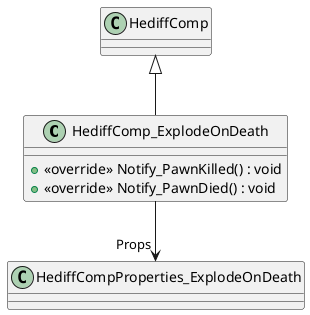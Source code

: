 @startuml
class HediffComp_ExplodeOnDeath {
    + <<override>> Notify_PawnKilled() : void
    + <<override>> Notify_PawnDied() : void
}
HediffComp <|-- HediffComp_ExplodeOnDeath
HediffComp_ExplodeOnDeath --> "Props" HediffCompProperties_ExplodeOnDeath
@enduml
